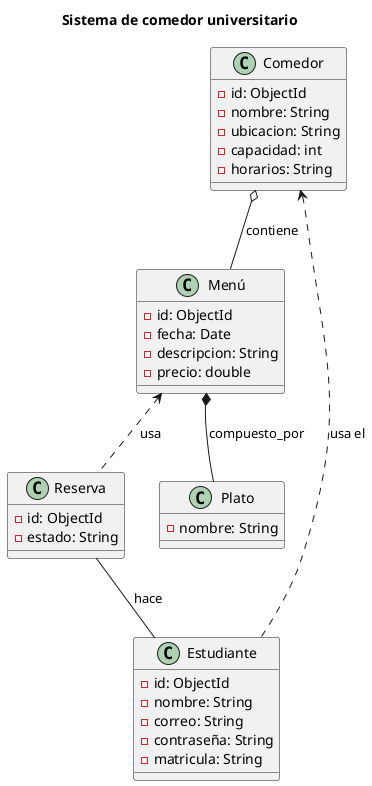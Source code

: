 @startuml
title Sistema de comedor universitario
class Comedor {
    - id: ObjectId
    - nombre: String
    - ubicacion: String
    - capacidad: int
    - horarios: String
}

class Estudiante {
    - id: ObjectId
    - nombre: String
    - correo: String
    - contraseña: String
    - matricula: String
}

class Menú {
    - id: ObjectId
    - fecha: Date
    - descripcion: String
    - precio: double
}

class Reserva {
    - id: ObjectId
    - estado: String
}

class Plato {
    - nombre: String
}

Estudiante -up- Reserva : hace

Reserva .up.> Menú : usa

Comedor  o-down- Menú : contiene

Menú *-down-  Plato : compuesto_por

Estudiante .up.> Comedor: usa el
@enduml
